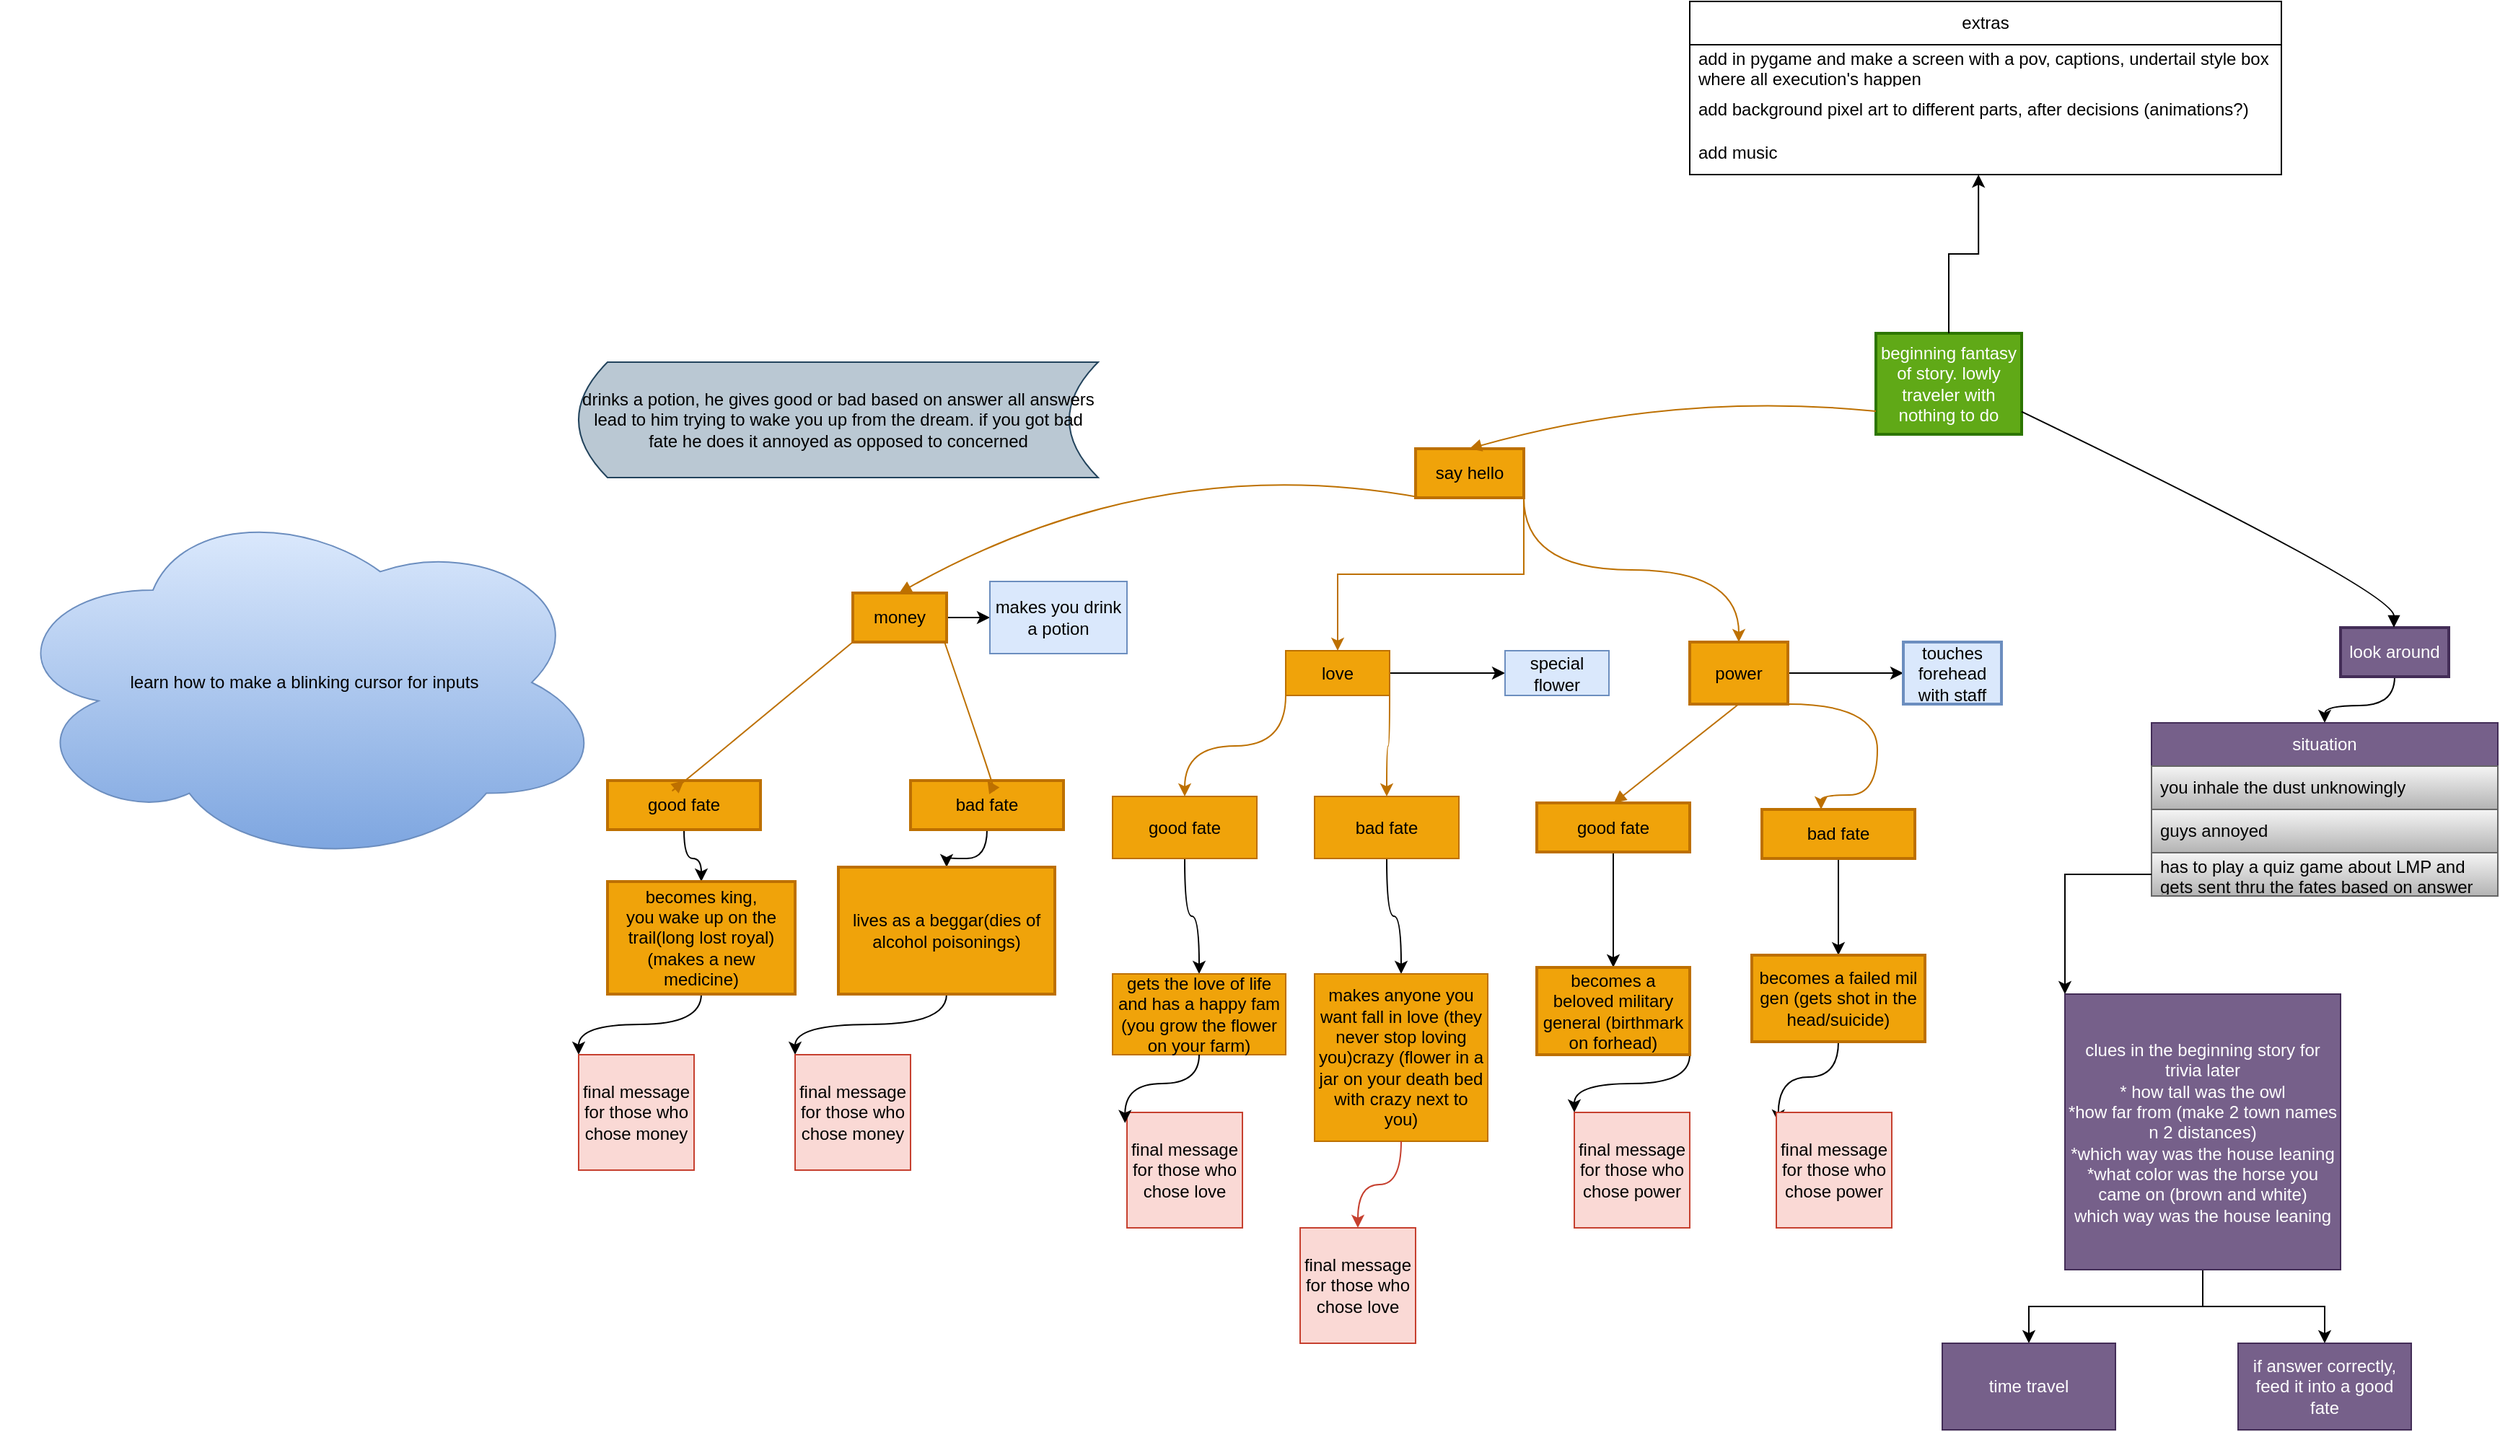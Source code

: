 <mxfile version="24.5.2" type="github">
  <diagram name="Page-1" id="410jCYwgjzf_pwdVhERT">
    <mxGraphModel dx="2946" dy="1874" grid="1" gridSize="10" guides="1" tooltips="1" connect="1" arrows="1" fold="1" page="1" pageScale="1" pageWidth="850" pageHeight="1100" math="0" shadow="0">
      <root>
        <mxCell id="0" />
        <mxCell id="1" parent="0" />
        <mxCell id="2" value="beginning fantasy of story. lowly traveler with nothing to do" style="whiteSpace=wrap;strokeWidth=2;fillColor=#60a917;fontColor=#ffffff;strokeColor=#2D7600;" parent="1" vertex="1">
          <mxGeometry x="319" y="-120" width="101" height="70" as="geometry" />
        </mxCell>
        <mxCell id="uUNFosphdSKV3-N2Ar6D-38" style="edgeStyle=orthogonalEdgeStyle;curved=1;rounded=0;orthogonalLoop=1;jettySize=auto;html=1;exitX=1;exitY=1;exitDx=0;exitDy=0;fillColor=#f0a30a;strokeColor=#BD7000;" parent="1" source="3" target="6" edge="1">
          <mxGeometry relative="1" as="geometry" />
        </mxCell>
        <mxCell id="3" value="say hello" style="whiteSpace=wrap;strokeWidth=2;labelBackgroundColor=none;fillColor=#f0a30a;strokeColor=#BD7000;fontColor=#000000;" parent="1" vertex="1">
          <mxGeometry y="-40" width="75" height="34" as="geometry" />
        </mxCell>
        <mxCell id="uUNFosphdSKV3-N2Ar6D-65" style="edgeStyle=orthogonalEdgeStyle;curved=1;rounded=0;orthogonalLoop=1;jettySize=auto;html=1;exitX=0.5;exitY=1;exitDx=0;exitDy=0;entryX=0.5;entryY=0;entryDx=0;entryDy=0;" parent="1" source="4" target="uUNFosphdSKV3-N2Ar6D-61" edge="1">
          <mxGeometry relative="1" as="geometry" />
        </mxCell>
        <mxCell id="4" value="look around" style="whiteSpace=wrap;strokeWidth=2;fillColor=#76608a;fontColor=#ffffff;strokeColor=#432D57;" parent="1" vertex="1">
          <mxGeometry x="641" y="84" width="75" height="34" as="geometry" />
        </mxCell>
        <mxCell id="zbh-IIz4NmmbxRx495YG-34" style="edgeStyle=orthogonalEdgeStyle;rounded=0;orthogonalLoop=1;jettySize=auto;html=1;exitX=1;exitY=0.5;exitDx=0;exitDy=0;entryX=0;entryY=0.5;entryDx=0;entryDy=0;" edge="1" parent="1" source="5" target="zbh-IIz4NmmbxRx495YG-24">
          <mxGeometry relative="1" as="geometry" />
        </mxCell>
        <mxCell id="5" value="money" style="whiteSpace=wrap;strokeWidth=2;fillColor=#f0a30a;strokeColor=#BD7000;fontColor=#000000;" parent="1" vertex="1">
          <mxGeometry x="-390" y="60" width="65" height="34" as="geometry" />
        </mxCell>
        <mxCell id="uUNFosphdSKV3-N2Ar6D-31" style="edgeStyle=orthogonalEdgeStyle;curved=1;rounded=0;orthogonalLoop=1;jettySize=auto;html=1;exitX=1;exitY=1;exitDx=0;exitDy=0;fillColor=#f0a30a;strokeColor=#BD7000;" parent="1" source="6" target="uUNFosphdSKV3-N2Ar6D-28" edge="1">
          <mxGeometry relative="1" as="geometry">
            <Array as="points">
              <mxPoint x="320" y="137" />
              <mxPoint x="320" y="200" />
              <mxPoint x="281" y="200" />
            </Array>
          </mxGeometry>
        </mxCell>
        <mxCell id="zbh-IIz4NmmbxRx495YG-31" value="" style="edgeStyle=orthogonalEdgeStyle;rounded=0;orthogonalLoop=1;jettySize=auto;html=1;" edge="1" parent="1" source="6" target="zbh-IIz4NmmbxRx495YG-30">
          <mxGeometry relative="1" as="geometry" />
        </mxCell>
        <mxCell id="6" value="power" style="whiteSpace=wrap;strokeWidth=2;fillColor=#f0a30a;strokeColor=#BD7000;fontColor=#000000;" parent="1" vertex="1">
          <mxGeometry x="190" y="94" width="68" height="43" as="geometry" />
        </mxCell>
        <mxCell id="uUNFosphdSKV3-N2Ar6D-37" value="" style="edgeStyle=orthogonalEdgeStyle;curved=1;rounded=0;orthogonalLoop=1;jettySize=auto;html=1;" parent="1" source="9" target="uUNFosphdSKV3-N2Ar6D-36" edge="1">
          <mxGeometry relative="1" as="geometry" />
        </mxCell>
        <mxCell id="9" value="good fate" style="whiteSpace=wrap;strokeWidth=2;fillColor=#f0a30a;strokeColor=#BD7000;fontColor=#000000;" parent="1" vertex="1">
          <mxGeometry x="-560" y="190" width="106" height="34" as="geometry" />
        </mxCell>
        <mxCell id="uUNFosphdSKV3-N2Ar6D-40" value="" style="edgeStyle=orthogonalEdgeStyle;curved=1;rounded=0;orthogonalLoop=1;jettySize=auto;html=1;" parent="1" source="10" target="uUNFosphdSKV3-N2Ar6D-39" edge="1">
          <mxGeometry relative="1" as="geometry" />
        </mxCell>
        <mxCell id="10" value="bad fate" style="whiteSpace=wrap;strokeWidth=2;fillColor=#f0a30a;strokeColor=#BD7000;fontColor=#000000;" parent="1" vertex="1">
          <mxGeometry x="-350" y="190" width="106" height="34" as="geometry" />
        </mxCell>
        <mxCell id="uUNFosphdSKV3-N2Ar6D-47" value="" style="edgeStyle=orthogonalEdgeStyle;curved=1;rounded=0;orthogonalLoop=1;jettySize=auto;html=1;" parent="1" source="11" target="uUNFosphdSKV3-N2Ar6D-46" edge="1">
          <mxGeometry relative="1" as="geometry" />
        </mxCell>
        <mxCell id="11" value="good fate" style="whiteSpace=wrap;strokeWidth=2;fillColor=#f0a30a;strokeColor=#BD7000;fontColor=#000000;" parent="1" vertex="1">
          <mxGeometry x="84" y="205.5" width="106" height="34" as="geometry" />
        </mxCell>
        <mxCell id="15" value="" style="curved=1;startArrow=none;endArrow=block;exitX=-0.002;exitY=0.773;entryX=0.497;entryY=-0.01;fillColor=#f0a30a;strokeColor=#BD7000;" parent="1" source="2" target="3" edge="1">
          <mxGeometry relative="1" as="geometry">
            <Array as="points">
              <mxPoint x="180" y="-80" />
            </Array>
          </mxGeometry>
        </mxCell>
        <mxCell id="16" value="" style="curved=1;startArrow=none;endArrow=block;exitX=0.996;exitY=0.773;entryX=0.493;entryY=-0.01;" parent="1" source="2" target="4" edge="1">
          <mxGeometry relative="1" as="geometry">
            <Array as="points">
              <mxPoint x="678" y="59" />
            </Array>
          </mxGeometry>
        </mxCell>
        <mxCell id="17" value="" style="curved=1;startArrow=none;endArrow=block;exitX=0.078;exitY=0.98;entryX=0.495;entryY=0.01;fillColor=#f0a30a;strokeColor=#BD7000;" parent="1" source="3" target="5" edge="1">
          <mxGeometry relative="1" as="geometry">
            <Array as="points">
              <mxPoint x="-180" y="-40" />
            </Array>
          </mxGeometry>
        </mxCell>
        <mxCell id="21" value="" style="curved=1;startArrow=none;endArrow=block;exitX=0;exitY=1;entryX=0.5;entryY=0;fillColor=#f0a30a;strokeColor=#BD7000;entryDx=0;entryDy=0;exitDx=0;exitDy=0;" parent="1" source="5" target="9" edge="1">
          <mxGeometry relative="1" as="geometry">
            <Array as="points">
              <mxPoint x="-530" y="210" />
            </Array>
            <mxPoint x="-225.335" y="167" as="sourcePoint" />
            <mxPoint x="-240" y="430" as="targetPoint" />
          </mxGeometry>
        </mxCell>
        <mxCell id="22" value="" style="curved=1;startArrow=none;endArrow=block;exitX=0.978;exitY=1.0;entryX=0.503;entryY=1.122e-7;fillColor=#f0a30a;strokeColor=#BD7000;" parent="1" source="5" target="10" edge="1">
          <mxGeometry relative="1" as="geometry">
            <Array as="points">
              <mxPoint x="-290" y="200" />
            </Array>
          </mxGeometry>
        </mxCell>
        <mxCell id="23" value="" style="curved=1;startArrow=none;endArrow=block;exitX=0.499;exitY=1.0;entryX=0.504;entryY=1.122e-7;fillColor=#f0a30a;strokeColor=#BD7000;" parent="1" source="6" target="11" edge="1">
          <mxGeometry relative="1" as="geometry">
            <Array as="points" />
          </mxGeometry>
        </mxCell>
        <mxCell id="uUNFosphdSKV3-N2Ar6D-26" style="edgeStyle=orthogonalEdgeStyle;rounded=0;orthogonalLoop=1;jettySize=auto;html=1;exitX=1;exitY=1;exitDx=0;exitDy=0;fillColor=#f0a30a;strokeColor=#BD7000;" parent="1" source="3" target="uUNFosphdSKV3-N2Ar6D-27" edge="1">
          <mxGeometry relative="1" as="geometry">
            <mxPoint x="300" y="160" as="targetPoint" />
          </mxGeometry>
        </mxCell>
        <mxCell id="uUNFosphdSKV3-N2Ar6D-34" style="edgeStyle=orthogonalEdgeStyle;curved=1;rounded=0;orthogonalLoop=1;jettySize=auto;html=1;exitX=0;exitY=1;exitDx=0;exitDy=0;fillColor=#f0a30a;strokeColor=#BD7000;" parent="1" source="uUNFosphdSKV3-N2Ar6D-27" target="uUNFosphdSKV3-N2Ar6D-32" edge="1">
          <mxGeometry relative="1" as="geometry" />
        </mxCell>
        <mxCell id="uUNFosphdSKV3-N2Ar6D-35" style="edgeStyle=orthogonalEdgeStyle;curved=1;rounded=0;orthogonalLoop=1;jettySize=auto;html=1;exitX=1;exitY=1;exitDx=0;exitDy=0;fillColor=#f0a30a;strokeColor=#BD7000;" parent="1" source="uUNFosphdSKV3-N2Ar6D-27" target="uUNFosphdSKV3-N2Ar6D-33" edge="1">
          <mxGeometry relative="1" as="geometry" />
        </mxCell>
        <mxCell id="zbh-IIz4NmmbxRx495YG-33" value="" style="edgeStyle=orthogonalEdgeStyle;rounded=0;orthogonalLoop=1;jettySize=auto;html=1;" edge="1" parent="1" source="uUNFosphdSKV3-N2Ar6D-27" target="zbh-IIz4NmmbxRx495YG-32">
          <mxGeometry relative="1" as="geometry" />
        </mxCell>
        <mxCell id="uUNFosphdSKV3-N2Ar6D-27" value="love" style="rounded=0;whiteSpace=wrap;html=1;fillColor=#f0a30a;strokeColor=#BD7000;fontColor=#000000;" parent="1" vertex="1">
          <mxGeometry x="-90" y="100" width="72" height="31" as="geometry" />
        </mxCell>
        <mxCell id="uUNFosphdSKV3-N2Ar6D-49" value="" style="edgeStyle=orthogonalEdgeStyle;curved=1;rounded=0;orthogonalLoop=1;jettySize=auto;html=1;" parent="1" source="uUNFosphdSKV3-N2Ar6D-28" target="uUNFosphdSKV3-N2Ar6D-48" edge="1">
          <mxGeometry relative="1" as="geometry" />
        </mxCell>
        <mxCell id="uUNFosphdSKV3-N2Ar6D-28" value="bad fate" style="whiteSpace=wrap;strokeWidth=2;fillColor=#f0a30a;strokeColor=#BD7000;fontColor=#000000;" parent="1" vertex="1">
          <mxGeometry x="240" y="210" width="106" height="34" as="geometry" />
        </mxCell>
        <mxCell id="uUNFosphdSKV3-N2Ar6D-42" value="" style="edgeStyle=orthogonalEdgeStyle;curved=1;rounded=0;orthogonalLoop=1;jettySize=auto;html=1;" parent="1" source="uUNFosphdSKV3-N2Ar6D-32" target="uUNFosphdSKV3-N2Ar6D-41" edge="1">
          <mxGeometry relative="1" as="geometry" />
        </mxCell>
        <mxCell id="uUNFosphdSKV3-N2Ar6D-32" value="good fate" style="rounded=0;whiteSpace=wrap;html=1;fillColor=#f0a30a;fontColor=#000000;strokeColor=#BD7000;" parent="1" vertex="1">
          <mxGeometry x="-210" y="201" width="100" height="43" as="geometry" />
        </mxCell>
        <mxCell id="uUNFosphdSKV3-N2Ar6D-44" value="" style="edgeStyle=orthogonalEdgeStyle;curved=1;rounded=0;orthogonalLoop=1;jettySize=auto;html=1;" parent="1" source="uUNFosphdSKV3-N2Ar6D-33" target="uUNFosphdSKV3-N2Ar6D-43" edge="1">
          <mxGeometry relative="1" as="geometry" />
        </mxCell>
        <mxCell id="uUNFosphdSKV3-N2Ar6D-33" value="bad fate" style="rounded=0;whiteSpace=wrap;html=1;fillColor=#f0a30a;fontColor=#000000;strokeColor=#BD7000;" parent="1" vertex="1">
          <mxGeometry x="-70" y="201" width="100" height="43" as="geometry" />
        </mxCell>
        <mxCell id="uUNFosphdSKV3-N2Ar6D-53" style="edgeStyle=orthogonalEdgeStyle;curved=1;rounded=0;orthogonalLoop=1;jettySize=auto;html=1;exitX=0.5;exitY=1;exitDx=0;exitDy=0;entryX=0;entryY=0;entryDx=0;entryDy=0;" parent="1" source="uUNFosphdSKV3-N2Ar6D-36" target="uUNFosphdSKV3-N2Ar6D-52" edge="1">
          <mxGeometry relative="1" as="geometry" />
        </mxCell>
        <mxCell id="uUNFosphdSKV3-N2Ar6D-36" value="becomes king,&#xa;you wake up on the trail(long lost royal)(makes a new medicine)" style="whiteSpace=wrap;strokeWidth=2;fillColor=#f0a30a;strokeColor=#BD7000;fontColor=#000000;" parent="1" vertex="1">
          <mxGeometry x="-560" y="260" width="130" height="78" as="geometry" />
        </mxCell>
        <mxCell id="uUNFosphdSKV3-N2Ar6D-54" style="edgeStyle=orthogonalEdgeStyle;curved=1;rounded=0;orthogonalLoop=1;jettySize=auto;html=1;exitX=0.5;exitY=1;exitDx=0;exitDy=0;entryX=0;entryY=0;entryDx=0;entryDy=0;" parent="1" source="uUNFosphdSKV3-N2Ar6D-39" target="mcfU58PVEs3NuC_BjMG4-38" edge="1">
          <mxGeometry relative="1" as="geometry" />
        </mxCell>
        <mxCell id="uUNFosphdSKV3-N2Ar6D-39" value="lives as a beggar(dies of alcohol poisonings)" style="whiteSpace=wrap;strokeWidth=2;fillColor=#f0a30a;strokeColor=#BD7000;fontColor=#000000;" parent="1" vertex="1">
          <mxGeometry x="-400" y="250" width="150" height="88" as="geometry" />
        </mxCell>
        <mxCell id="uUNFosphdSKV3-N2Ar6D-41" value="gets the love of life and has a happy fam (you grow the flower on your farm)" style="rounded=0;whiteSpace=wrap;html=1;fillColor=#f0a30a;fontColor=#000000;strokeColor=#BD7000;" parent="1" vertex="1">
          <mxGeometry x="-210" y="324" width="120" height="56" as="geometry" />
        </mxCell>
        <mxCell id="uUNFosphdSKV3-N2Ar6D-43" value="makes anyone you want fall in love (they never stop loving you)crazy (flower in a jar on your death bed with crazy next to you)" style="rounded=0;whiteSpace=wrap;html=1;fillColor=#f0a30a;fontColor=#000000;strokeColor=#BD7000;" parent="1" vertex="1">
          <mxGeometry x="-70" y="324" width="120" height="116" as="geometry" />
        </mxCell>
        <mxCell id="uUNFosphdSKV3-N2Ar6D-59" style="edgeStyle=orthogonalEdgeStyle;curved=1;rounded=0;orthogonalLoop=1;jettySize=auto;html=1;exitX=1;exitY=1;exitDx=0;exitDy=0;entryX=0;entryY=0;entryDx=0;entryDy=0;" parent="1" source="uUNFosphdSKV3-N2Ar6D-46" target="uUNFosphdSKV3-N2Ar6D-58" edge="1">
          <mxGeometry relative="1" as="geometry" />
        </mxCell>
        <mxCell id="uUNFosphdSKV3-N2Ar6D-46" value="becomes a beloved military general (birthmark on forhead)" style="whiteSpace=wrap;strokeWidth=2;fillColor=#f0a30a;strokeColor=#BD7000;fontColor=#000000;" parent="1" vertex="1">
          <mxGeometry x="84" y="319.5" width="106" height="60.5" as="geometry" />
        </mxCell>
        <mxCell id="uUNFosphdSKV3-N2Ar6D-60" style="edgeStyle=orthogonalEdgeStyle;curved=1;rounded=0;orthogonalLoop=1;jettySize=auto;html=1;exitX=0.5;exitY=1;exitDx=0;exitDy=0;entryX=0.017;entryY=0.088;entryDx=0;entryDy=0;entryPerimeter=0;" parent="1" source="uUNFosphdSKV3-N2Ar6D-48" target="mcfU58PVEs3NuC_BjMG4-40" edge="1">
          <mxGeometry relative="1" as="geometry" />
        </mxCell>
        <mxCell id="uUNFosphdSKV3-N2Ar6D-48" value="becomes a failed mil gen (gets shot in the head/suicide)" style="rounded=1;whiteSpace=wrap;html=1;fillColor=#f0a30a;strokeColor=#BD7000;fontColor=#000000;strokeWidth=2;arcSize=0;" parent="1" vertex="1">
          <mxGeometry x="233" y="311" width="120" height="60" as="geometry" />
        </mxCell>
        <mxCell id="uUNFosphdSKV3-N2Ar6D-51" value="drinks a potion, he gives good or bad based on answer all answers lead to him trying to wake you up from the dream. if you got bad fate he does it annoyed as opposed to concerned" style="shape=dataStorage;whiteSpace=wrap;html=1;fixedSize=1;fillColor=#bac8d3;strokeColor=#23445d;" parent="1" vertex="1">
          <mxGeometry x="-580" y="-100" width="360" height="80" as="geometry" />
        </mxCell>
        <mxCell id="uUNFosphdSKV3-N2Ar6D-52" value="final message for those who chose money" style="whiteSpace=wrap;html=1;aspect=fixed;fillColor=#fad9d5;strokeColor=#c6402f;" parent="1" vertex="1">
          <mxGeometry x="-580" y="380" width="80" height="80" as="geometry" />
        </mxCell>
        <mxCell id="uUNFosphdSKV3-N2Ar6D-55" value="final message for those who chose love" style="whiteSpace=wrap;html=1;aspect=fixed;fillColor=#fad9d5;strokeColor=#c6402f;" parent="1" vertex="1">
          <mxGeometry x="-200" y="420" width="80" height="80" as="geometry" />
        </mxCell>
        <mxCell id="uUNFosphdSKV3-N2Ar6D-56" style="edgeStyle=orthogonalEdgeStyle;curved=1;rounded=0;orthogonalLoop=1;jettySize=auto;html=1;exitX=0.5;exitY=1;exitDx=0;exitDy=0;entryX=-0.017;entryY=0.092;entryDx=0;entryDy=0;entryPerimeter=0;" parent="1" source="uUNFosphdSKV3-N2Ar6D-41" target="uUNFosphdSKV3-N2Ar6D-55" edge="1">
          <mxGeometry relative="1" as="geometry" />
        </mxCell>
        <mxCell id="uUNFosphdSKV3-N2Ar6D-57" style="edgeStyle=orthogonalEdgeStyle;curved=1;rounded=0;orthogonalLoop=1;jettySize=auto;html=1;exitX=0.5;exitY=1;exitDx=0;exitDy=0;fillColor=#fad9d5;strokeColor=#c6402f;" parent="1" source="uUNFosphdSKV3-N2Ar6D-43" target="mcfU58PVEs3NuC_BjMG4-36" edge="1">
          <mxGeometry relative="1" as="geometry" />
        </mxCell>
        <mxCell id="uUNFosphdSKV3-N2Ar6D-58" value="final message for those who chose power" style="whiteSpace=wrap;html=1;aspect=fixed;fillColor=#fad9d5;strokeColor=#c6402f;" parent="1" vertex="1">
          <mxGeometry x="110" y="420" width="80" height="80" as="geometry" />
        </mxCell>
        <mxCell id="uUNFosphdSKV3-N2Ar6D-61" value="situation" style="swimlane;fontStyle=0;childLayout=stackLayout;horizontal=1;startSize=30;horizontalStack=0;resizeParent=1;resizeParentMax=0;resizeLast=0;collapsible=1;marginBottom=0;whiteSpace=wrap;html=1;fillColor=#76608a;fontColor=#ffffff;strokeColor=#432D57;" parent="1" vertex="1">
          <mxGeometry x="510" y="150" width="240" height="120" as="geometry" />
        </mxCell>
        <mxCell id="uUNFosphdSKV3-N2Ar6D-62" value="you inhale the dust unknowingly" style="text;align=left;verticalAlign=middle;spacingLeft=4;spacingRight=4;overflow=hidden;points=[[0,0.5],[1,0.5]];portConstraint=eastwest;rotatable=0;whiteSpace=wrap;html=1;fillColor=#f5f5f5;gradientColor=#b3b3b3;strokeColor=#666666;" parent="uUNFosphdSKV3-N2Ar6D-61" vertex="1">
          <mxGeometry y="30" width="240" height="30" as="geometry" />
        </mxCell>
        <mxCell id="uUNFosphdSKV3-N2Ar6D-63" value="guys annoyed" style="text;align=left;verticalAlign=middle;spacingLeft=4;spacingRight=4;overflow=hidden;points=[[0,0.5],[1,0.5]];portConstraint=eastwest;rotatable=0;whiteSpace=wrap;html=1;fillColor=#f5f5f5;gradientColor=#b3b3b3;strokeColor=#666666;" parent="uUNFosphdSKV3-N2Ar6D-61" vertex="1">
          <mxGeometry y="60" width="240" height="30" as="geometry" />
        </mxCell>
        <mxCell id="uUNFosphdSKV3-N2Ar6D-64" value="has to play a quiz game about LMP and gets sent thru the fates based on answer" style="text;strokeColor=#666666;fillColor=#f5f5f5;align=left;verticalAlign=middle;spacingLeft=4;spacingRight=4;overflow=hidden;points=[[0,0.5],[1,0.5]];portConstraint=eastwest;rotatable=0;whiteSpace=wrap;html=1;gradientColor=#b3b3b3;" parent="uUNFosphdSKV3-N2Ar6D-61" vertex="1">
          <mxGeometry y="90" width="240" height="30" as="geometry" />
        </mxCell>
        <mxCell id="mcfU58PVEs3NuC_BjMG4-23" value="learn how to make a blinking cursor for inputs" style="ellipse;shape=cloud;whiteSpace=wrap;html=1;fillColor=#dae8fc;strokeColor=#6c8ebf;gradientColor=#7ea6e0;" parent="1" vertex="1">
          <mxGeometry x="-980" y="-6" width="420" height="256" as="geometry" />
        </mxCell>
        <mxCell id="mcfU58PVEs3NuC_BjMG4-33" value="" style="edgeStyle=orthogonalEdgeStyle;rounded=0;orthogonalLoop=1;jettySize=auto;html=1;" parent="1" source="mcfU58PVEs3NuC_BjMG4-24" target="mcfU58PVEs3NuC_BjMG4-32" edge="1">
          <mxGeometry relative="1" as="geometry" />
        </mxCell>
        <mxCell id="mcfU58PVEs3NuC_BjMG4-35" value="" style="edgeStyle=orthogonalEdgeStyle;rounded=0;orthogonalLoop=1;jettySize=auto;html=1;" parent="1" source="mcfU58PVEs3NuC_BjMG4-24" target="mcfU58PVEs3NuC_BjMG4-34" edge="1">
          <mxGeometry relative="1" as="geometry" />
        </mxCell>
        <mxCell id="mcfU58PVEs3NuC_BjMG4-24" value="clues in the beginning story for trivia later&lt;div&gt;* how tall was the owl&lt;/div&gt;&lt;div&gt;*how far from (make 2 town names n 2 distances)&lt;/div&gt;&lt;div&gt;*which way was the house leaning&lt;/div&gt;&lt;div&gt;*what color was the horse you came on (brown and white)&lt;/div&gt;&lt;div&gt;which way was the house leaning&lt;/div&gt;" style="whiteSpace=wrap;html=1;aspect=fixed;fillColor=#76608a;fontColor=#ffffff;strokeColor=#432D57;" parent="1" vertex="1">
          <mxGeometry x="450" y="338" width="191" height="191" as="geometry" />
        </mxCell>
        <mxCell id="mcfU58PVEs3NuC_BjMG4-25" style="edgeStyle=orthogonalEdgeStyle;rounded=0;orthogonalLoop=1;jettySize=auto;html=1;exitX=0;exitY=0.5;exitDx=0;exitDy=0;entryX=0;entryY=0;entryDx=0;entryDy=0;" parent="1" source="uUNFosphdSKV3-N2Ar6D-64" target="mcfU58PVEs3NuC_BjMG4-24" edge="1">
          <mxGeometry relative="1" as="geometry" />
        </mxCell>
        <mxCell id="mcfU58PVEs3NuC_BjMG4-27" value="extras" style="swimlane;fontStyle=0;childLayout=stackLayout;horizontal=1;startSize=30;horizontalStack=0;resizeParent=1;resizeParentMax=0;resizeLast=0;collapsible=1;marginBottom=0;whiteSpace=wrap;html=1;" parent="1" vertex="1">
          <mxGeometry x="190" y="-350" width="410" height="120" as="geometry">
            <mxRectangle x="160" y="-480" width="60" height="30" as="alternateBounds" />
          </mxGeometry>
        </mxCell>
        <mxCell id="mcfU58PVEs3NuC_BjMG4-28" value="add in pygame and make a screen with a pov, captions, undertail style box where all execution&#39;s happen&amp;nbsp;" style="text;strokeColor=none;fillColor=none;align=left;verticalAlign=middle;spacingLeft=4;spacingRight=4;overflow=hidden;points=[[0,0.5],[1,0.5]];portConstraint=eastwest;rotatable=0;whiteSpace=wrap;html=1;" parent="mcfU58PVEs3NuC_BjMG4-27" vertex="1">
          <mxGeometry y="30" width="410" height="30" as="geometry" />
        </mxCell>
        <mxCell id="mcfU58PVEs3NuC_BjMG4-29" value="add background pixel art to different parts, after decisions (animations?)" style="text;strokeColor=none;fillColor=none;align=left;verticalAlign=middle;spacingLeft=4;spacingRight=4;overflow=hidden;points=[[0,0.5],[1,0.5]];portConstraint=eastwest;rotatable=0;whiteSpace=wrap;html=1;" parent="mcfU58PVEs3NuC_BjMG4-27" vertex="1">
          <mxGeometry y="60" width="410" height="30" as="geometry" />
        </mxCell>
        <mxCell id="mcfU58PVEs3NuC_BjMG4-30" value="add music&amp;nbsp;" style="text;strokeColor=none;fillColor=none;align=left;verticalAlign=middle;spacingLeft=4;spacingRight=4;overflow=hidden;points=[[0,0.5],[1,0.5]];portConstraint=eastwest;rotatable=0;whiteSpace=wrap;html=1;" parent="mcfU58PVEs3NuC_BjMG4-27" vertex="1">
          <mxGeometry y="90" width="410" height="30" as="geometry" />
        </mxCell>
        <mxCell id="mcfU58PVEs3NuC_BjMG4-31" style="edgeStyle=orthogonalEdgeStyle;rounded=0;orthogonalLoop=1;jettySize=auto;html=1;exitX=0.5;exitY=0;exitDx=0;exitDy=0;entryX=0.488;entryY=1;entryDx=0;entryDy=0;entryPerimeter=0;" parent="1" source="2" target="mcfU58PVEs3NuC_BjMG4-30" edge="1">
          <mxGeometry relative="1" as="geometry" />
        </mxCell>
        <mxCell id="mcfU58PVEs3NuC_BjMG4-32" value="time travel" style="whiteSpace=wrap;html=1;fillColor=#76608a;strokeColor=#432D57;fontColor=#ffffff;" parent="1" vertex="1">
          <mxGeometry x="365" y="580" width="120" height="60" as="geometry" />
        </mxCell>
        <mxCell id="mcfU58PVEs3NuC_BjMG4-34" value="if answer correctly, feed it into a good fate" style="whiteSpace=wrap;html=1;fillColor=#76608a;strokeColor=#432D57;fontColor=#ffffff;" parent="1" vertex="1">
          <mxGeometry x="570" y="580" width="120" height="60" as="geometry" />
        </mxCell>
        <mxCell id="mcfU58PVEs3NuC_BjMG4-36" value="final message for those who chose love" style="whiteSpace=wrap;html=1;aspect=fixed;fillColor=#fad9d5;strokeColor=#c6402f;" parent="1" vertex="1">
          <mxGeometry x="-80" y="500" width="80" height="80" as="geometry" />
        </mxCell>
        <mxCell id="mcfU58PVEs3NuC_BjMG4-38" value="final message for those who chose money" style="whiteSpace=wrap;html=1;aspect=fixed;fillColor=#fad9d5;strokeColor=#c6402f;" parent="1" vertex="1">
          <mxGeometry x="-430" y="380" width="80" height="80" as="geometry" />
        </mxCell>
        <mxCell id="mcfU58PVEs3NuC_BjMG4-40" value="final message for those who chose power" style="whiteSpace=wrap;html=1;aspect=fixed;fillColor=#fad9d5;strokeColor=#c6402f;" parent="1" vertex="1">
          <mxGeometry x="250" y="420" width="80" height="80" as="geometry" />
        </mxCell>
        <mxCell id="zbh-IIz4NmmbxRx495YG-24" value="makes you drink a potion" style="whiteSpace=wrap;html=1;fillColor=#dae8fc;strokeColor=#6c8ebf;" vertex="1" parent="1">
          <mxGeometry x="-295" y="52" width="95" height="50" as="geometry" />
        </mxCell>
        <mxCell id="zbh-IIz4NmmbxRx495YG-30" value="touches forehead with staff" style="whiteSpace=wrap;strokeWidth=2;fillColor=#dae8fc;strokeColor=#6c8ebf;" vertex="1" parent="1">
          <mxGeometry x="338" y="94" width="68" height="43" as="geometry" />
        </mxCell>
        <mxCell id="zbh-IIz4NmmbxRx495YG-32" value="special flower" style="rounded=0;whiteSpace=wrap;html=1;fillColor=#dae8fc;strokeColor=#6c8ebf;" vertex="1" parent="1">
          <mxGeometry x="62" y="100" width="72" height="31" as="geometry" />
        </mxCell>
      </root>
    </mxGraphModel>
  </diagram>
</mxfile>
